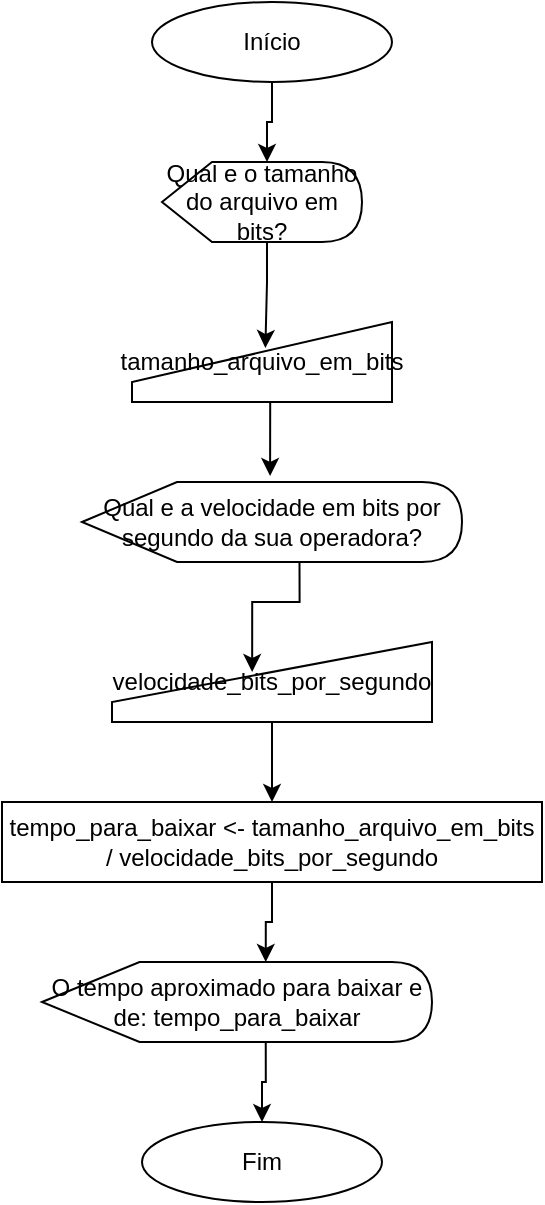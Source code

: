 <mxfile version="14.6.5" type="device"><diagram id="b-t1mrSrpBx6UZ1khO4i" name="Page-1"><mxGraphModel dx="1935" dy="380" grid="1" gridSize="10" guides="1" tooltips="1" connect="1" arrows="1" fold="1" page="1" pageScale="1" pageWidth="827" pageHeight="1169" math="0" shadow="0"><root><mxCell id="0"/><mxCell id="1" parent="0"/><mxCell id="OmkgMibj_eDJ3fgWNNdQ-18" style="edgeStyle=orthogonalEdgeStyle;rounded=0;orthogonalLoop=1;jettySize=auto;html=1;exitX=0.5;exitY=1;exitDx=0;exitDy=0;entryX=0;entryY=0;entryDx=52.5;entryDy=0;entryPerimeter=0;" edge="1" parent="1" source="OmkgMibj_eDJ3fgWNNdQ-1" target="OmkgMibj_eDJ3fgWNNdQ-2"><mxGeometry relative="1" as="geometry"/></mxCell><mxCell id="OmkgMibj_eDJ3fgWNNdQ-1" value="Início" style="ellipse;whiteSpace=wrap;html=1;" vertex="1" parent="1"><mxGeometry x="40" y="40" width="120" height="40" as="geometry"/></mxCell><mxCell id="OmkgMibj_eDJ3fgWNNdQ-19" style="edgeStyle=orthogonalEdgeStyle;rounded=0;orthogonalLoop=1;jettySize=auto;html=1;exitX=0;exitY=0;exitDx=52.5;exitDy=40;exitPerimeter=0;entryX=0.513;entryY=0.325;entryDx=0;entryDy=0;entryPerimeter=0;" edge="1" parent="1" source="OmkgMibj_eDJ3fgWNNdQ-2" target="OmkgMibj_eDJ3fgWNNdQ-4"><mxGeometry relative="1" as="geometry"/></mxCell><mxCell id="OmkgMibj_eDJ3fgWNNdQ-2" value="Qual e o tamanho do arquivo em bits?" style="shape=display;whiteSpace=wrap;html=1;" vertex="1" parent="1"><mxGeometry x="45" y="120" width="100" height="40" as="geometry"/></mxCell><mxCell id="OmkgMibj_eDJ3fgWNNdQ-7" style="edgeStyle=orthogonalEdgeStyle;rounded=0;orthogonalLoop=1;jettySize=auto;html=1;exitX=0.5;exitY=1;exitDx=0;exitDy=0;entryX=0.495;entryY=-0.075;entryDx=0;entryDy=0;entryPerimeter=0;" edge="1" parent="1" source="OmkgMibj_eDJ3fgWNNdQ-4" target="OmkgMibj_eDJ3fgWNNdQ-6"><mxGeometry relative="1" as="geometry"/></mxCell><mxCell id="OmkgMibj_eDJ3fgWNNdQ-4" value="tamanho_arquivo_em_bits" style="shape=manualInput;whiteSpace=wrap;html=1;" vertex="1" parent="1"><mxGeometry x="30" y="200" width="130" height="40" as="geometry"/></mxCell><mxCell id="OmkgMibj_eDJ3fgWNNdQ-9" style="edgeStyle=orthogonalEdgeStyle;rounded=0;orthogonalLoop=1;jettySize=auto;html=1;exitX=0;exitY=0;exitDx=108.75;exitDy=40;exitPerimeter=0;entryX=0.438;entryY=0.375;entryDx=0;entryDy=0;entryPerimeter=0;" edge="1" parent="1" source="OmkgMibj_eDJ3fgWNNdQ-6" target="OmkgMibj_eDJ3fgWNNdQ-8"><mxGeometry relative="1" as="geometry"/></mxCell><mxCell id="OmkgMibj_eDJ3fgWNNdQ-6" value="Qual e a velocidade em bits por segundo da sua operadora?" style="shape=display;whiteSpace=wrap;html=1;" vertex="1" parent="1"><mxGeometry x="5" y="280" width="190" height="40" as="geometry"/></mxCell><mxCell id="OmkgMibj_eDJ3fgWNNdQ-20" style="edgeStyle=orthogonalEdgeStyle;rounded=0;orthogonalLoop=1;jettySize=auto;html=1;exitX=0.5;exitY=1;exitDx=0;exitDy=0;entryX=0.5;entryY=0;entryDx=0;entryDy=0;" edge="1" parent="1" source="OmkgMibj_eDJ3fgWNNdQ-8" target="OmkgMibj_eDJ3fgWNNdQ-12"><mxGeometry relative="1" as="geometry"/></mxCell><mxCell id="OmkgMibj_eDJ3fgWNNdQ-8" value="velocidade_bits_por_segundo" style="shape=manualInput;whiteSpace=wrap;html=1;" vertex="1" parent="1"><mxGeometry x="20" y="360" width="160" height="40" as="geometry"/></mxCell><mxCell id="OmkgMibj_eDJ3fgWNNdQ-21" style="edgeStyle=orthogonalEdgeStyle;rounded=0;orthogonalLoop=1;jettySize=auto;html=1;exitX=0.5;exitY=1;exitDx=0;exitDy=0;entryX=0;entryY=0;entryDx=111.875;entryDy=0;entryPerimeter=0;" edge="1" parent="1" source="OmkgMibj_eDJ3fgWNNdQ-12" target="OmkgMibj_eDJ3fgWNNdQ-14"><mxGeometry relative="1" as="geometry"/></mxCell><mxCell id="OmkgMibj_eDJ3fgWNNdQ-12" value="tempo_para_baixar &amp;lt;- tamanho_arquivo_em_bits / velocidade_bits_por_segundo" style="rounded=0;whiteSpace=wrap;html=1;" vertex="1" parent="1"><mxGeometry x="-35" y="440" width="270" height="40" as="geometry"/></mxCell><mxCell id="OmkgMibj_eDJ3fgWNNdQ-22" style="edgeStyle=orthogonalEdgeStyle;rounded=0;orthogonalLoop=1;jettySize=auto;html=1;exitX=0;exitY=0;exitDx=111.875;exitDy=40;exitPerimeter=0;entryX=0.5;entryY=0;entryDx=0;entryDy=0;" edge="1" parent="1" source="OmkgMibj_eDJ3fgWNNdQ-14" target="OmkgMibj_eDJ3fgWNNdQ-16"><mxGeometry relative="1" as="geometry"/></mxCell><mxCell id="OmkgMibj_eDJ3fgWNNdQ-14" value="O tempo aproximado para baixar e de: tempo_para_baixar" style="shape=display;whiteSpace=wrap;html=1;" vertex="1" parent="1"><mxGeometry x="-15" y="520" width="195" height="40" as="geometry"/></mxCell><mxCell id="OmkgMibj_eDJ3fgWNNdQ-16" value="Fim" style="ellipse;whiteSpace=wrap;html=1;" vertex="1" parent="1"><mxGeometry x="35" y="600" width="120" height="40" as="geometry"/></mxCell></root></mxGraphModel></diagram></mxfile>
